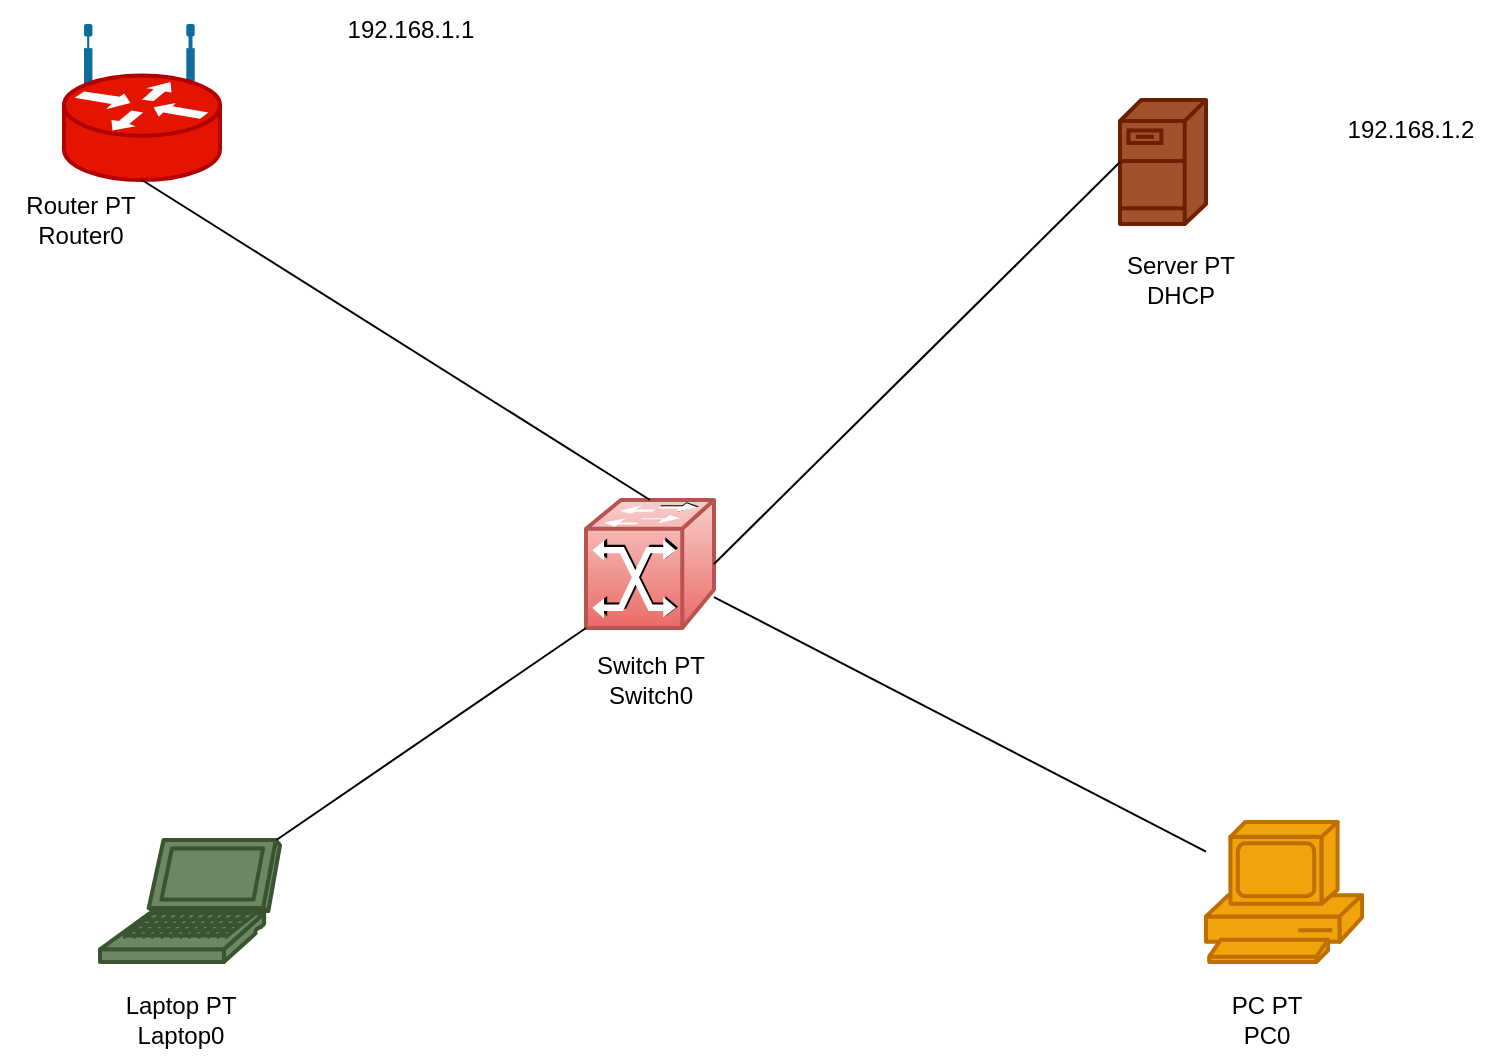 <mxfile version="20.8.5" type="device"><diagram id="ewkJlfXiN9q3uvEHbds7" name="Strona-1"><mxGraphModel dx="1434" dy="796" grid="1" gridSize="10" guides="1" tooltips="1" connect="1" arrows="1" fold="1" page="1" pageScale="1" pageWidth="827" pageHeight="1169" math="0" shadow="0"><root><mxCell id="0"/><mxCell id="1" parent="0"/><mxCell id="uibJ0QzoZhWWXcZ93KdS-1" value="" style="shape=mxgraph.cisco.computers_and_peripherals.pc;sketch=0;html=1;pointerEvents=1;dashed=0;strokeWidth=2;verticalLabelPosition=bottom;verticalAlign=top;align=center;outlineConnect=0;fillColor=#f0a30a;strokeColor=#BD7000;fontColor=#000000;" vertex="1" parent="1"><mxGeometry x="653" y="451" width="78" height="70" as="geometry"/></mxCell><mxCell id="uibJ0QzoZhWWXcZ93KdS-2" value="" style="shape=mxgraph.cisco.computers_and_peripherals.laptop;sketch=0;html=1;pointerEvents=1;dashed=0;fillColor=#6d8764;strokeColor=#3A5431;strokeWidth=2;verticalLabelPosition=bottom;verticalAlign=top;align=center;outlineConnect=0;fontColor=#ffffff;" vertex="1" parent="1"><mxGeometry x="100" y="460" width="90" height="61" as="geometry"/></mxCell><mxCell id="uibJ0QzoZhWWXcZ93KdS-3" value="" style="shape=mxgraph.cisco.routers.wireless_router;sketch=0;html=1;pointerEvents=1;dashed=0;fillColor=#e51400;strokeColor=#B20000;strokeWidth=2;verticalLabelPosition=bottom;verticalAlign=top;align=center;outlineConnect=0;fontColor=#ffffff;" vertex="1" parent="1"><mxGeometry x="82" y="53" width="78" height="77" as="geometry"/></mxCell><mxCell id="uibJ0QzoZhWWXcZ93KdS-4" value="" style="shape=mxgraph.cisco.switches.atm_fast_gigabit_etherswitch;sketch=0;html=1;pointerEvents=1;dashed=0;fillColor=#f8cecc;strokeColor=#b85450;strokeWidth=2;verticalLabelPosition=bottom;verticalAlign=top;align=center;outlineConnect=0;gradientColor=#ea6b66;" vertex="1" parent="1"><mxGeometry x="343" y="290" width="64" height="64" as="geometry"/></mxCell><mxCell id="uibJ0QzoZhWWXcZ93KdS-5" value="" style="endArrow=none;html=1;rounded=0;exitX=0.98;exitY=0;exitDx=0;exitDy=0;exitPerimeter=0;entryX=0;entryY=1;entryDx=0;entryDy=0;entryPerimeter=0;" edge="1" parent="1" source="uibJ0QzoZhWWXcZ93KdS-2" target="uibJ0QzoZhWWXcZ93KdS-4"><mxGeometry width="50" height="50" relative="1" as="geometry"><mxPoint x="390" y="430" as="sourcePoint"/><mxPoint x="440" y="380" as="targetPoint"/></mxGeometry></mxCell><mxCell id="uibJ0QzoZhWWXcZ93KdS-7" value="" style="endArrow=none;html=1;rounded=0;" edge="1" parent="1" source="uibJ0QzoZhWWXcZ93KdS-1" target="uibJ0QzoZhWWXcZ93KdS-4"><mxGeometry width="50" height="50" relative="1" as="geometry"><mxPoint x="390" y="430" as="sourcePoint"/><mxPoint x="440" y="380" as="targetPoint"/></mxGeometry></mxCell><mxCell id="uibJ0QzoZhWWXcZ93KdS-8" value="" style="endArrow=none;html=1;rounded=0;entryX=0.5;entryY=1;entryDx=0;entryDy=0;entryPerimeter=0;exitX=0.5;exitY=0;exitDx=0;exitDy=0;exitPerimeter=0;" edge="1" parent="1" source="uibJ0QzoZhWWXcZ93KdS-4" target="uibJ0QzoZhWWXcZ93KdS-3"><mxGeometry width="50" height="50" relative="1" as="geometry"><mxPoint x="390" y="430" as="sourcePoint"/><mxPoint x="440" y="380" as="targetPoint"/></mxGeometry></mxCell><mxCell id="uibJ0QzoZhWWXcZ93KdS-9" value="" style="shape=mxgraph.cisco.servers.fileserver;sketch=0;html=1;pointerEvents=1;dashed=0;fillColor=#a0522d;strokeColor=#6D1F00;strokeWidth=2;verticalLabelPosition=bottom;verticalAlign=top;align=center;outlineConnect=0;fontColor=#ffffff;" vertex="1" parent="1"><mxGeometry x="610" y="90" width="43" height="62" as="geometry"/></mxCell><mxCell id="uibJ0QzoZhWWXcZ93KdS-10" value="" style="endArrow=none;html=1;rounded=0;entryX=0;entryY=0.5;entryDx=0;entryDy=0;entryPerimeter=0;exitX=1;exitY=0.5;exitDx=0;exitDy=0;exitPerimeter=0;" edge="1" parent="1" source="uibJ0QzoZhWWXcZ93KdS-4" target="uibJ0QzoZhWWXcZ93KdS-9"><mxGeometry width="50" height="50" relative="1" as="geometry"><mxPoint x="390" y="430" as="sourcePoint"/><mxPoint x="440" y="380" as="targetPoint"/></mxGeometry></mxCell><mxCell id="uibJ0QzoZhWWXcZ93KdS-14" value="Router PT&lt;br&gt;Router0" style="text;html=1;align=center;verticalAlign=middle;resizable=0;points=[];autosize=1;strokeColor=none;fillColor=none;" vertex="1" parent="1"><mxGeometry x="50" y="130" width="80" height="40" as="geometry"/></mxCell><mxCell id="uibJ0QzoZhWWXcZ93KdS-15" value="Switch PT&lt;br&gt;Switch0" style="text;html=1;align=center;verticalAlign=middle;resizable=0;points=[];autosize=1;strokeColor=none;fillColor=none;" vertex="1" parent="1"><mxGeometry x="335" y="360" width="80" height="40" as="geometry"/></mxCell><mxCell id="uibJ0QzoZhWWXcZ93KdS-16" value="Server PT&lt;br&gt;DHCP" style="text;html=1;align=center;verticalAlign=middle;resizable=0;points=[];autosize=1;strokeColor=none;fillColor=none;" vertex="1" parent="1"><mxGeometry x="600" y="160" width="80" height="40" as="geometry"/></mxCell><mxCell id="uibJ0QzoZhWWXcZ93KdS-17" value="PC PT&lt;br&gt;PC0" style="text;html=1;align=center;verticalAlign=middle;resizable=0;points=[];autosize=1;strokeColor=none;fillColor=none;" vertex="1" parent="1"><mxGeometry x="653" y="530" width="60" height="40" as="geometry"/></mxCell><mxCell id="uibJ0QzoZhWWXcZ93KdS-18" value="Laptop PT&lt;br&gt;Laptop0" style="text;html=1;align=center;verticalAlign=middle;resizable=0;points=[];autosize=1;strokeColor=none;fillColor=none;" vertex="1" parent="1"><mxGeometry x="100" y="530" width="80" height="40" as="geometry"/></mxCell><mxCell id="uibJ0QzoZhWWXcZ93KdS-19" value="192.168.1.1" style="text;html=1;align=center;verticalAlign=middle;resizable=0;points=[];autosize=1;strokeColor=none;fillColor=none;" vertex="1" parent="1"><mxGeometry x="210" y="40" width="90" height="30" as="geometry"/></mxCell><mxCell id="uibJ0QzoZhWWXcZ93KdS-20" value="192.168.1.2&lt;br&gt;" style="text;html=1;align=center;verticalAlign=middle;resizable=0;points=[];autosize=1;strokeColor=none;fillColor=none;" vertex="1" parent="1"><mxGeometry x="710" y="90" width="90" height="30" as="geometry"/></mxCell></root></mxGraphModel></diagram></mxfile>